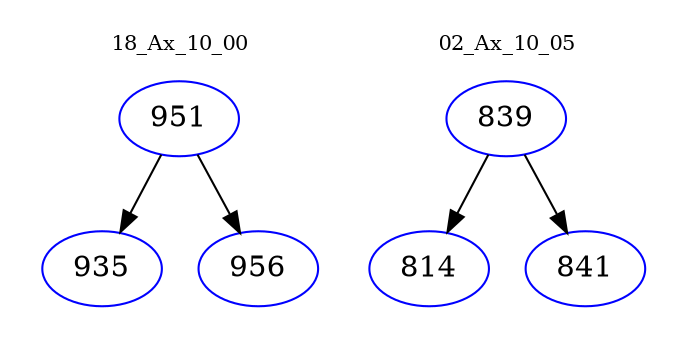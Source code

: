 digraph{
subgraph cluster_0 {
color = white
label = "18_Ax_10_00";
fontsize=10;
T0_951 [label="951", color="blue"]
T0_951 -> T0_935 [color="black"]
T0_935 [label="935", color="blue"]
T0_951 -> T0_956 [color="black"]
T0_956 [label="956", color="blue"]
}
subgraph cluster_1 {
color = white
label = "02_Ax_10_05";
fontsize=10;
T1_839 [label="839", color="blue"]
T1_839 -> T1_814 [color="black"]
T1_814 [label="814", color="blue"]
T1_839 -> T1_841 [color="black"]
T1_841 [label="841", color="blue"]
}
}
